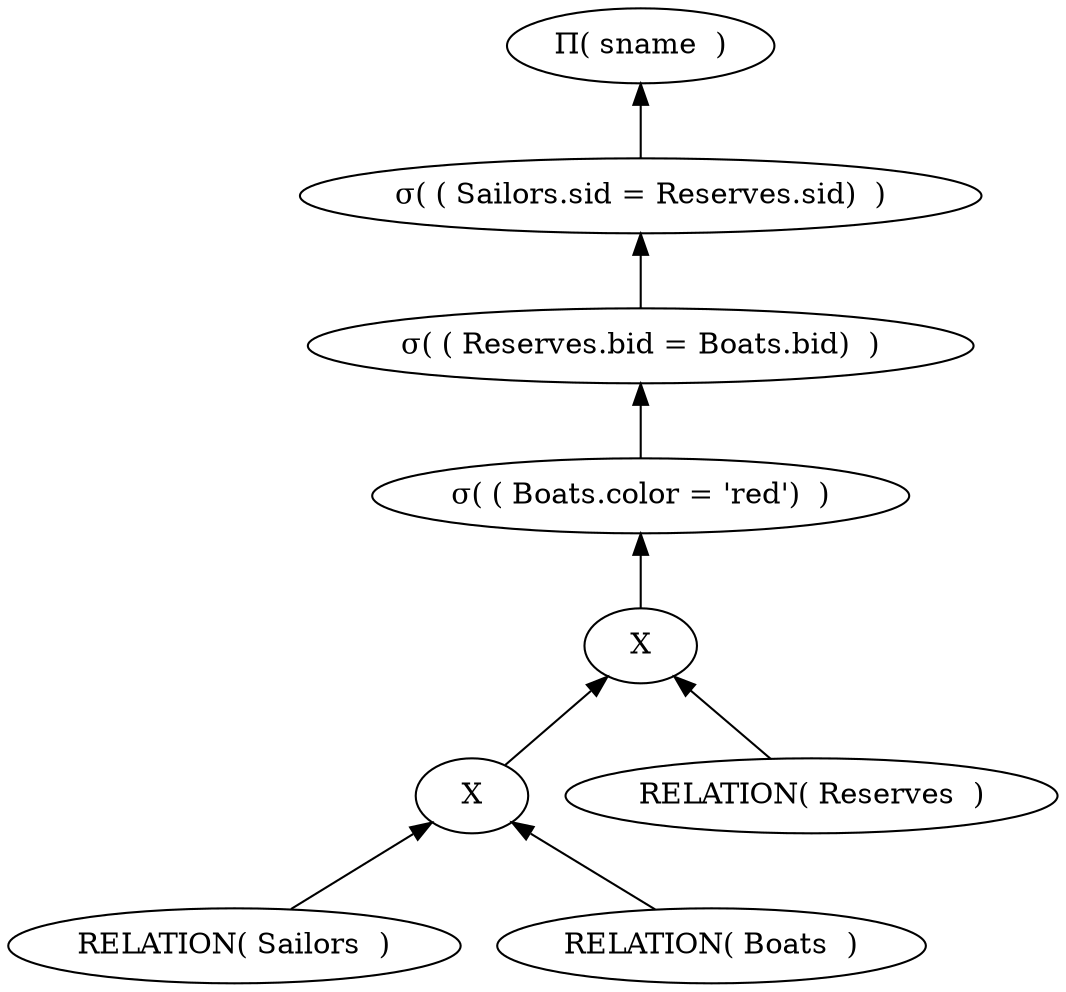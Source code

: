 digraph G {
edge [dir=back]
node1[ label = "&#928;( sname  )"]
node2[ label = "&#963;( ( Sailors.sid = Reserves.sid)  )" ]
node1->node2
node3[ label = "&#963;( ( Reserves.bid = Boats.bid)  )" ]
node2->node3
node4[ label = "&#963;( ( Boats.color = 'red')  )" ]
node3->node4
node5[ label = "X"]
node4->node5
node6[ label = "X"]
node5->node6
node7[ label = "RELATION( Sailors  )" ]
node6->node7
node8[ label = "RELATION( Boats  )" ]
node6->node8
node9[ label = "RELATION( Reserves  )" ]
node5->node9
}
